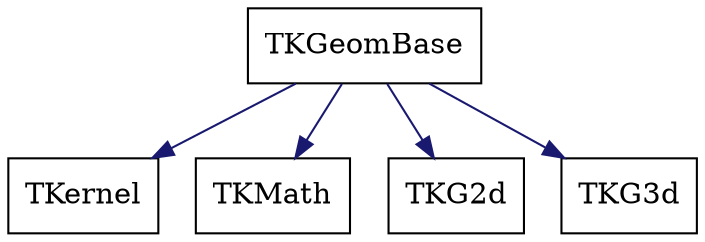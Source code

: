digraph schema_TKGeomBase
{
	TKGeomBase [ URL = "toolkit_tkgeombase.html", shape = box ]
	TKernel [ URL = "toolkit_tkernel.html" , shape = box ]
	TKGeomBase -> TKernel [ color = "midnightblue", style = "solid" ]
	TKMath [ URL = "toolkit_tkmath.html" , shape = box ]
	TKGeomBase -> TKMath [ color = "midnightblue", style = "solid" ]
	TKG2d [ URL = "toolkit_tkg2d.html" , shape = box ]
	TKGeomBase -> TKG2d [ color = "midnightblue", style = "solid" ]
	TKG3d [ URL = "toolkit_tkg3d.html" , shape = box ]
	TKGeomBase -> TKG3d [ color = "midnightblue", style = "solid" ]
	aspect = 1
}
